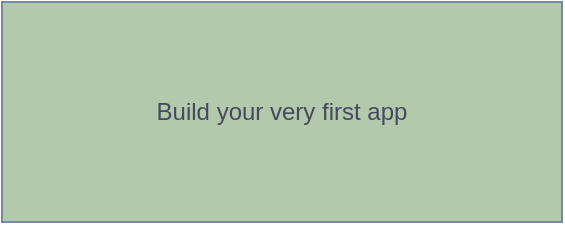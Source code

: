 <mxfile version="18.0.3" type="github">
  <diagram id="4REdETmmqlSfQrvWELkF" name="Page-1">
    <mxGraphModel dx="1182" dy="732" grid="1" gridSize="10" guides="1" tooltips="1" connect="1" arrows="1" fold="1" page="1" pageScale="1" pageWidth="850" pageHeight="1100" math="0" shadow="0">
      <root>
        <mxCell id="0" />
        <mxCell id="1" parent="0" />
        <mxCell id="09DOgrn9va6J_pJfdMla-1" value="Build your very first app&lt;br&gt;" style="rounded=0;whiteSpace=wrap;html=1;fillColor=#B2C9AB;strokeColor=#788AA3;fontColor=#46495D;" vertex="1" parent="1">
          <mxGeometry x="310" y="70" width="280" height="110" as="geometry" />
        </mxCell>
      </root>
    </mxGraphModel>
  </diagram>
</mxfile>
